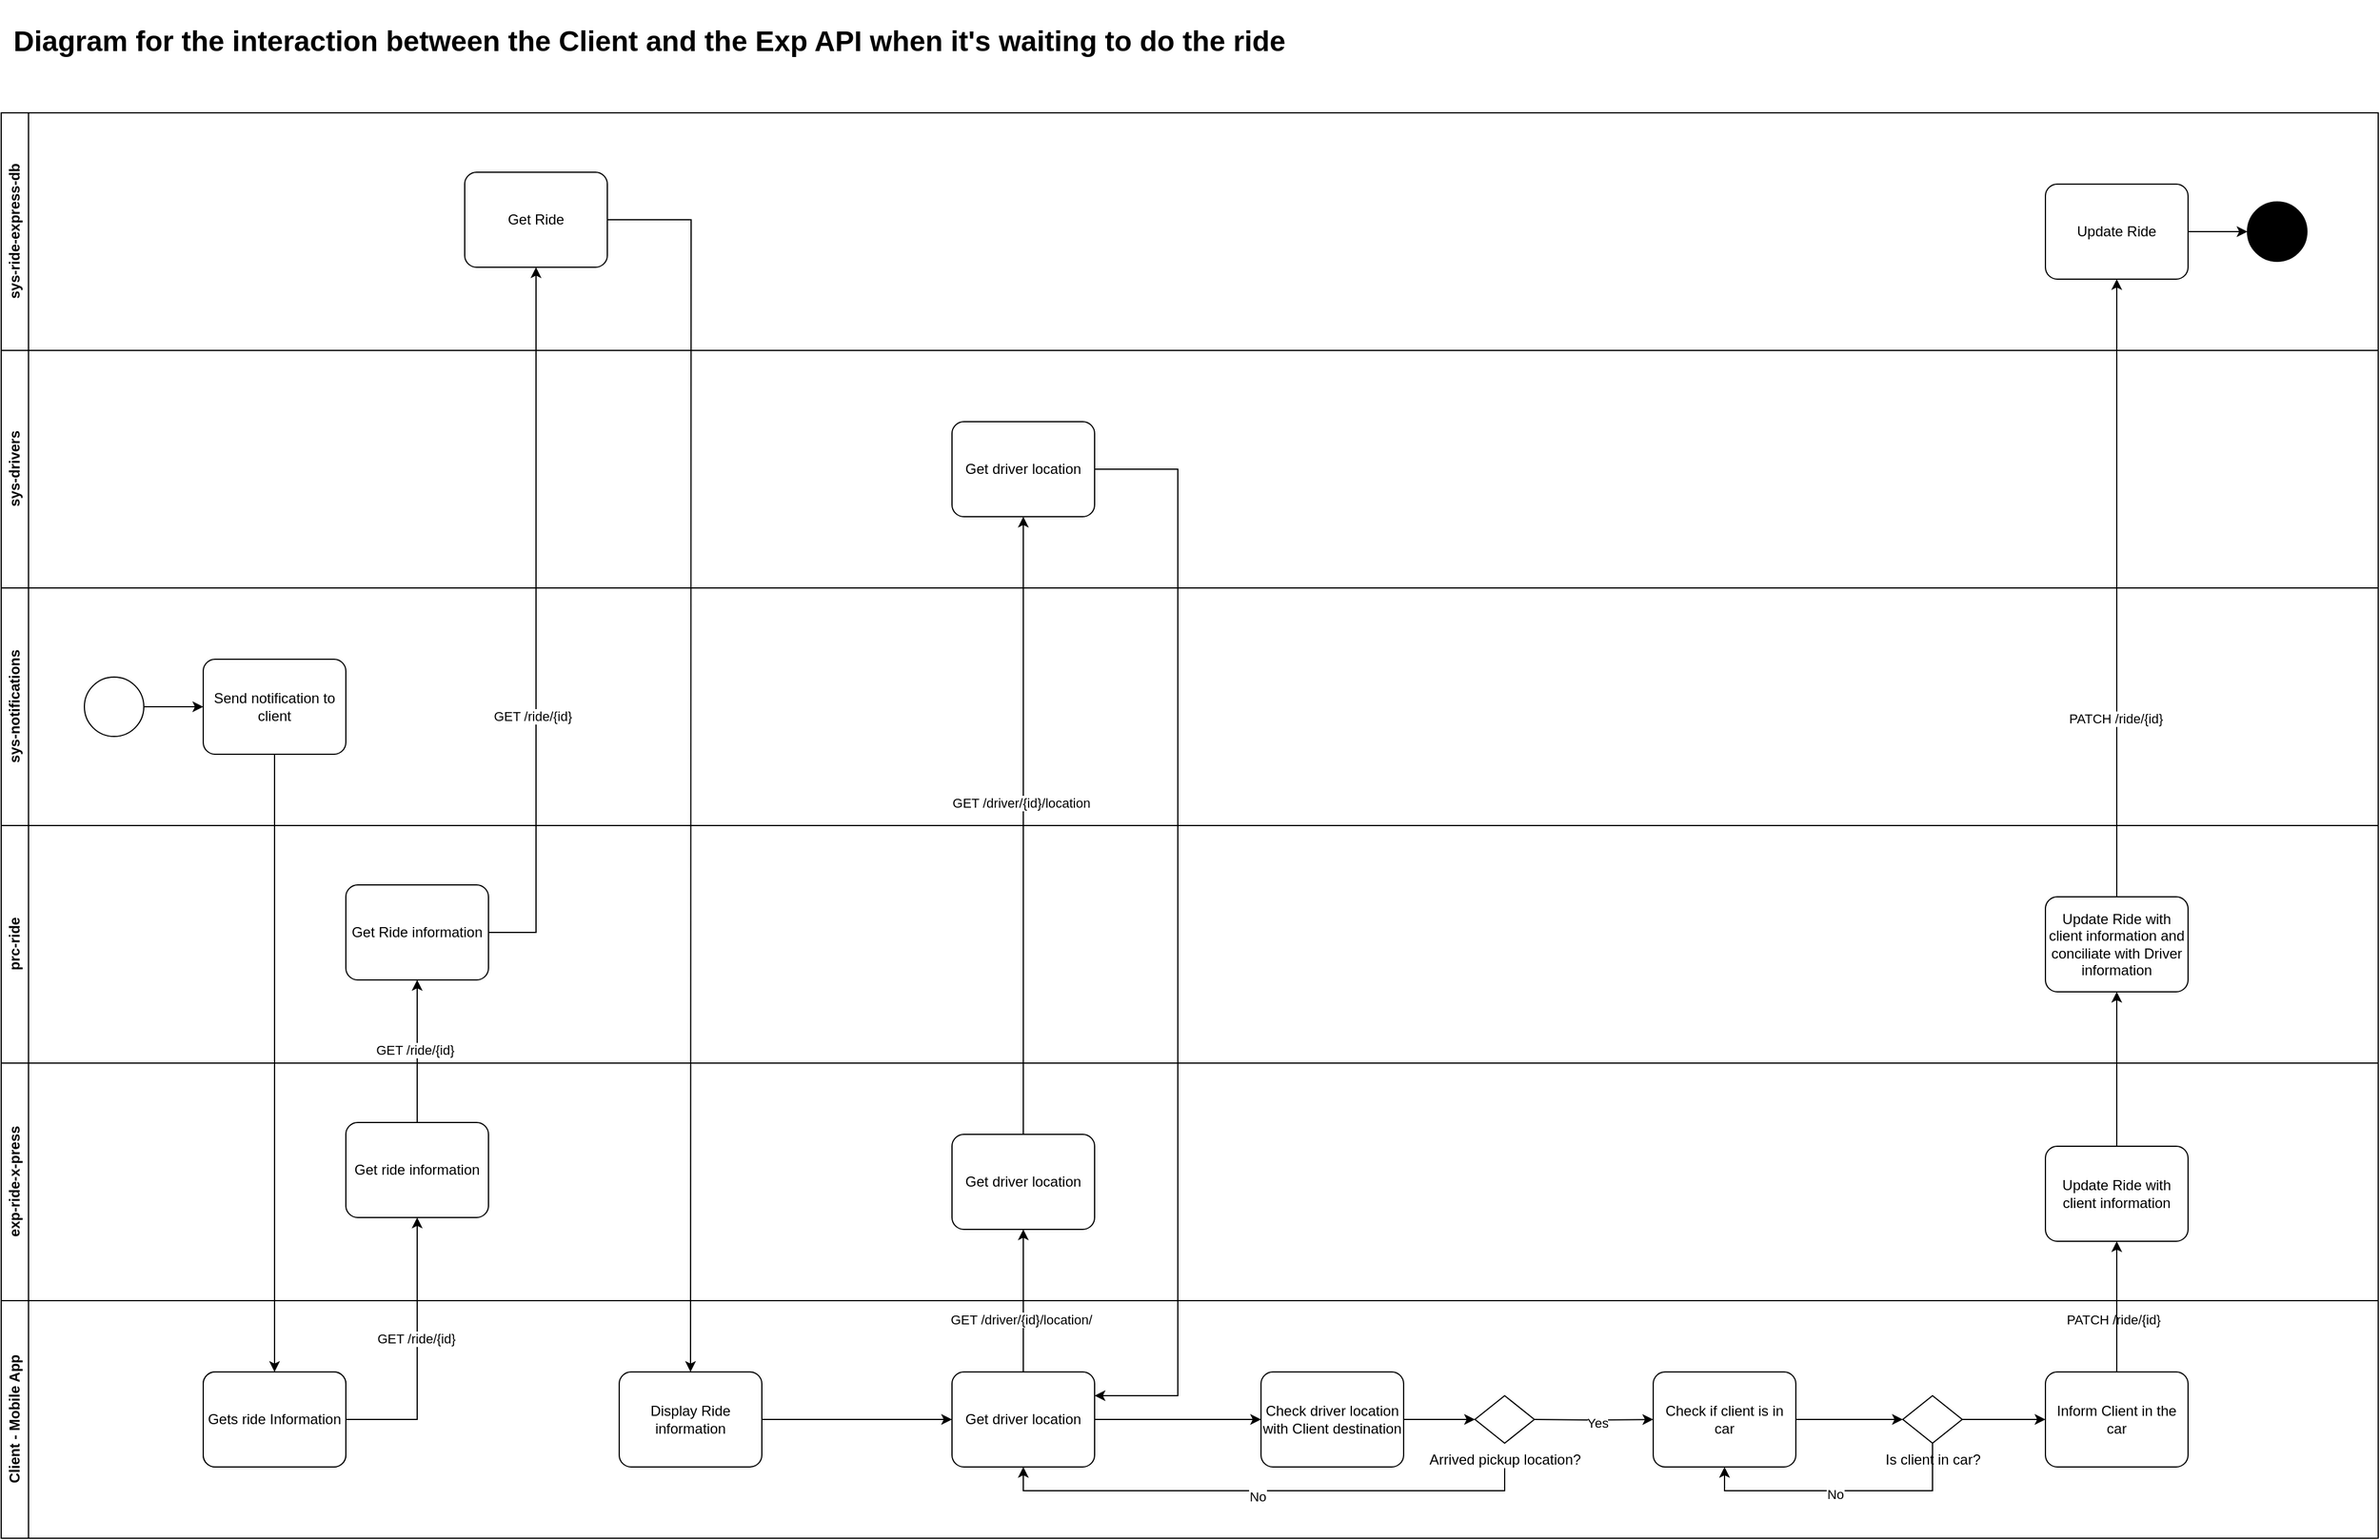 <mxfile version="22.0.3" type="device">
  <diagram name="Drill down Client and the Exp API when it&#39;s waiting to do the ride" id="yIVAFQCSum2osdcq73iJ">
    <mxGraphModel dx="1670" dy="1771" grid="1" gridSize="10" guides="1" tooltips="1" connect="1" arrows="1" fold="1" page="1" pageScale="1" pageWidth="1100" pageHeight="850" math="0" shadow="0">
      <root>
        <mxCell id="JH1rLwDBVYweKkS2PqFb-0" />
        <mxCell id="JH1rLwDBVYweKkS2PqFb-1" parent="JH1rLwDBVYweKkS2PqFb-0" />
        <mxCell id="JH1rLwDBVYweKkS2PqFb-2" value="exp-ride-x-press" style="swimlane;horizontal=0;whiteSpace=wrap;html=1;" parent="JH1rLwDBVYweKkS2PqFb-1" vertex="1">
          <mxGeometry y="45" width="2000" height="200" as="geometry" />
        </mxCell>
        <mxCell id="JH1rLwDBVYweKkS2PqFb-5" value="Client - Mobile App" style="swimlane;horizontal=0;whiteSpace=wrap;html=1;" parent="JH1rLwDBVYweKkS2PqFb-1" vertex="1">
          <mxGeometry y="245" width="2000" height="200" as="geometry" />
        </mxCell>
        <mxCell id="JH1rLwDBVYweKkS2PqFb-11" value="Get Client Geo location" style="points=[[0.25,0,0],[0.5,0,0],[0.75,0,0],[1,0.25,0],[1,0.5,0],[1,0.75,0],[0.75,1,0],[0.5,1,0],[0.25,1,0],[0,0.75,0],[0,0.5,0],[0,0.25,0]];shape=mxgraph.bpmn.task;whiteSpace=wrap;rectStyle=rounded;size=10;html=1;container=1;expand=0;collapsible=0;taskMarker=abstract;" parent="JH1rLwDBVYweKkS2PqFb-5" vertex="1">
          <mxGeometry x="170" y="60" width="120" height="80" as="geometry" />
        </mxCell>
        <mxCell id="3RJ_jzoHxxyydn7t_Ovb-1" value="Display Ride information" style="points=[[0.25,0,0],[0.5,0,0],[0.75,0,0],[1,0.25,0],[1,0.5,0],[1,0.75,0],[0.75,1,0],[0.5,1,0],[0.25,1,0],[0,0.75,0],[0,0.5,0],[0,0.25,0]];shape=mxgraph.bpmn.task;whiteSpace=wrap;rectStyle=rounded;size=10;html=1;container=1;expand=0;collapsible=0;taskMarker=abstract;" parent="JH1rLwDBVYweKkS2PqFb-5" vertex="1">
          <mxGeometry x="520" y="60" width="120" height="80" as="geometry" />
        </mxCell>
        <mxCell id="sCGjl2i0q2fNRNabJfUA-9" style="edgeStyle=orthogonalEdgeStyle;rounded=0;orthogonalLoop=1;jettySize=auto;html=1;entryX=0.5;entryY=1;entryDx=0;entryDy=0;entryPerimeter=0;" parent="JH1rLwDBVYweKkS2PqFb-5" target="3RJ_jzoHxxyydn7t_Ovb-5" edge="1">
          <mxGeometry relative="1" as="geometry">
            <mxPoint x="1265" y="140" as="sourcePoint" />
            <mxPoint x="860" y="160" as="targetPoint" />
            <Array as="points">
              <mxPoint x="1265" y="160" />
              <mxPoint x="860" y="160" />
            </Array>
          </mxGeometry>
        </mxCell>
        <mxCell id="sCGjl2i0q2fNRNabJfUA-10" value="No" style="edgeLabel;html=1;align=center;verticalAlign=middle;resizable=0;points=[];" parent="sCGjl2i0q2fNRNabJfUA-9" vertex="1" connectable="0">
          <mxGeometry x="0.024" y="5" relative="1" as="geometry">
            <mxPoint as="offset" />
          </mxGeometry>
        </mxCell>
        <mxCell id="JH1rLwDBVYweKkS2PqFb-24" value="prc-ride" style="swimlane;horizontal=0;whiteSpace=wrap;html=1;" parent="JH1rLwDBVYweKkS2PqFb-1" vertex="1">
          <mxGeometry y="-155" width="2000" height="200" as="geometry" />
        </mxCell>
        <mxCell id="JH1rLwDBVYweKkS2PqFb-44" value="sys-notifications" style="swimlane;horizontal=0;whiteSpace=wrap;html=1;" parent="JH1rLwDBVYweKkS2PqFb-1" vertex="1">
          <mxGeometry y="-355" width="2000" height="200" as="geometry" />
        </mxCell>
        <mxCell id="IdD98tMXuZtj2Klf-PkY-0" value="Send notification to client" style="points=[[0.25,0,0],[0.5,0,0],[0.75,0,0],[1,0.25,0],[1,0.5,0],[1,0.75,0],[0.75,1,0],[0.5,1,0],[0.25,1,0],[0,0.75,0],[0,0.5,0],[0,0.25,0]];shape=mxgraph.bpmn.task;whiteSpace=wrap;rectStyle=rounded;size=10;html=1;container=1;expand=0;collapsible=0;taskMarker=abstract;" parent="JH1rLwDBVYweKkS2PqFb-44" vertex="1">
          <mxGeometry x="170" y="60" width="120" height="80" as="geometry" />
        </mxCell>
        <mxCell id="IdD98tMXuZtj2Klf-PkY-1" value="" style="points=[[0.145,0.145,0],[0.5,0,0],[0.855,0.145,0],[1,0.5,0],[0.855,0.855,0],[0.5,1,0],[0.145,0.855,0],[0,0.5,0]];shape=mxgraph.bpmn.event;html=1;verticalLabelPosition=bottom;labelBackgroundColor=#ffffff;verticalAlign=top;align=center;perimeter=ellipsePerimeter;outlineConnect=0;aspect=fixed;outline=standard;symbol=general;" parent="JH1rLwDBVYweKkS2PqFb-44" vertex="1">
          <mxGeometry x="70" y="75" width="50" height="50" as="geometry" />
        </mxCell>
        <mxCell id="IdD98tMXuZtj2Klf-PkY-2" style="edgeStyle=orthogonalEdgeStyle;rounded=0;orthogonalLoop=1;jettySize=auto;html=1;entryX=0;entryY=0.5;entryDx=0;entryDy=0;entryPerimeter=0;" parent="JH1rLwDBVYweKkS2PqFb-44" source="IdD98tMXuZtj2Klf-PkY-1" target="IdD98tMXuZtj2Klf-PkY-0" edge="1">
          <mxGeometry relative="1" as="geometry" />
        </mxCell>
        <mxCell id="JH1rLwDBVYweKkS2PqFb-49" style="edgeStyle=orthogonalEdgeStyle;rounded=0;orthogonalLoop=1;jettySize=auto;html=1;" parent="JH1rLwDBVYweKkS2PqFb-1" edge="1">
          <mxGeometry relative="1" as="geometry">
            <mxPoint x="1950" y="-50" as="sourcePoint" />
            <Array as="points">
              <mxPoint x="1950" y="-410" />
            </Array>
          </mxGeometry>
        </mxCell>
        <mxCell id="JH1rLwDBVYweKkS2PqFb-54" value="sys-ride-express-db" style="swimlane;horizontal=0;whiteSpace=wrap;html=1;" parent="JH1rLwDBVYweKkS2PqFb-1" vertex="1">
          <mxGeometry y="-755" width="2000" height="200" as="geometry" />
        </mxCell>
        <mxCell id="4UbX55ZBm526S6G_ua0Q-4" value="Get Ride" style="points=[[0.25,0,0],[0.5,0,0],[0.75,0,0],[1,0.25,0],[1,0.5,0],[1,0.75,0],[0.75,1,0],[0.5,1,0],[0.25,1,0],[0,0.75,0],[0,0.5,0],[0,0.25,0]];shape=mxgraph.bpmn.task;whiteSpace=wrap;rectStyle=rounded;size=10;html=1;container=1;expand=0;collapsible=0;taskMarker=abstract;" parent="JH1rLwDBVYweKkS2PqFb-54" vertex="1">
          <mxGeometry x="390" y="50" width="120" height="80" as="geometry" />
        </mxCell>
        <mxCell id="0JVOviMgSdWLr8YbXQJn-2" value="Update Ride" style="points=[[0.25,0,0],[0.5,0,0],[0.75,0,0],[1,0.25,0],[1,0.5,0],[1,0.75,0],[0.75,1,0],[0.5,1,0],[0.25,1,0],[0,0.75,0],[0,0.5,0],[0,0.25,0]];shape=mxgraph.bpmn.task;whiteSpace=wrap;rectStyle=rounded;size=10;html=1;container=1;expand=0;collapsible=0;taskMarker=abstract;" parent="JH1rLwDBVYweKkS2PqFb-54" vertex="1">
          <mxGeometry x="1720" y="60" width="120" height="80" as="geometry" />
        </mxCell>
        <mxCell id="0JVOviMgSdWLr8YbXQJn-3" value="" style="ellipse;whiteSpace=wrap;html=1;aspect=fixed;fillColor=#000000;" parent="JH1rLwDBVYweKkS2PqFb-54" vertex="1">
          <mxGeometry x="1890" y="75" width="50" height="50" as="geometry" />
        </mxCell>
        <mxCell id="0JVOviMgSdWLr8YbXQJn-4" style="edgeStyle=orthogonalEdgeStyle;rounded=0;orthogonalLoop=1;jettySize=auto;html=1;" parent="JH1rLwDBVYweKkS2PqFb-54" source="0JVOviMgSdWLr8YbXQJn-2" target="0JVOviMgSdWLr8YbXQJn-3" edge="1">
          <mxGeometry relative="1" as="geometry" />
        </mxCell>
        <mxCell id="4UbX55ZBm526S6G_ua0Q-0" value="Get ride information" style="points=[[0.25,0,0],[0.5,0,0],[0.75,0,0],[1,0.25,0],[1,0.5,0],[1,0.75,0],[0.75,1,0],[0.5,1,0],[0.25,1,0],[0,0.75,0],[0,0.5,0],[0,0.25,0]];shape=mxgraph.bpmn.task;whiteSpace=wrap;rectStyle=rounded;size=10;html=1;container=1;expand=0;collapsible=0;taskMarker=abstract;" parent="JH1rLwDBVYweKkS2PqFb-1" vertex="1">
          <mxGeometry x="290" y="95" width="120" height="80" as="geometry" />
        </mxCell>
        <mxCell id="4UbX55ZBm526S6G_ua0Q-1" value="Gets ride Information" style="points=[[0.25,0,0],[0.5,0,0],[0.75,0,0],[1,0.25,0],[1,0.5,0],[1,0.75,0],[0.75,1,0],[0.5,1,0],[0.25,1,0],[0,0.75,0],[0,0.5,0],[0,0.25,0]];shape=mxgraph.bpmn.task;whiteSpace=wrap;rectStyle=rounded;size=10;html=1;container=1;expand=0;collapsible=0;taskMarker=abstract;" parent="JH1rLwDBVYweKkS2PqFb-1" vertex="1">
          <mxGeometry x="170" y="305" width="120" height="80" as="geometry" />
        </mxCell>
        <mxCell id="4UbX55ZBm526S6G_ua0Q-2" value="Get Ride information" style="points=[[0.25,0,0],[0.5,0,0],[0.75,0,0],[1,0.25,0],[1,0.5,0],[1,0.75,0],[0.75,1,0],[0.5,1,0],[0.25,1,0],[0,0.75,0],[0,0.5,0],[0,0.25,0]];shape=mxgraph.bpmn.task;whiteSpace=wrap;rectStyle=rounded;size=10;html=1;container=1;expand=0;collapsible=0;taskMarker=abstract;" parent="JH1rLwDBVYweKkS2PqFb-1" vertex="1">
          <mxGeometry x="290" y="-105" width="120" height="80" as="geometry" />
        </mxCell>
        <mxCell id="4UbX55ZBm526S6G_ua0Q-5" style="edgeStyle=orthogonalEdgeStyle;rounded=0;orthogonalLoop=1;jettySize=auto;html=1;exitX=1;exitY=0.5;exitDx=0;exitDy=0;exitPerimeter=0;" parent="JH1rLwDBVYweKkS2PqFb-1" source="4UbX55ZBm526S6G_ua0Q-2" target="4UbX55ZBm526S6G_ua0Q-4" edge="1">
          <mxGeometry relative="1" as="geometry">
            <mxPoint x="890" y="-105" as="sourcePoint" />
          </mxGeometry>
        </mxCell>
        <mxCell id="4UbX55ZBm526S6G_ua0Q-6" value="GET /ride/{id}" style="edgeLabel;html=1;align=center;verticalAlign=middle;resizable=0;points=[];" parent="4UbX55ZBm526S6G_ua0Q-5" vertex="1" connectable="0">
          <mxGeometry x="-0.258" y="3" relative="1" as="geometry">
            <mxPoint as="offset" />
          </mxGeometry>
        </mxCell>
        <mxCell id="4UbX55ZBm526S6G_ua0Q-7" style="edgeStyle=orthogonalEdgeStyle;rounded=0;orthogonalLoop=1;jettySize=auto;html=1;entryX=0.5;entryY=0;entryDx=0;entryDy=0;entryPerimeter=0;" parent="JH1rLwDBVYweKkS2PqFb-1" source="4UbX55ZBm526S6G_ua0Q-4" edge="1">
          <mxGeometry relative="1" as="geometry">
            <mxPoint x="580" y="305" as="targetPoint" />
          </mxGeometry>
        </mxCell>
        <mxCell id="4UbX55ZBm526S6G_ua0Q-10" style="edgeStyle=orthogonalEdgeStyle;rounded=0;orthogonalLoop=1;jettySize=auto;html=1;" parent="JH1rLwDBVYweKkS2PqFb-1" source="4UbX55ZBm526S6G_ua0Q-1" edge="1">
          <mxGeometry relative="1" as="geometry">
            <mxPoint x="350" y="175" as="targetPoint" />
            <Array as="points">
              <mxPoint x="350" y="345" />
            </Array>
          </mxGeometry>
        </mxCell>
        <mxCell id="4UbX55ZBm526S6G_ua0Q-11" value="GET /ride/{id}" style="edgeLabel;html=1;align=center;verticalAlign=middle;resizable=0;points=[];" parent="4UbX55ZBm526S6G_ua0Q-10" vertex="1" connectable="0">
          <mxGeometry x="0.113" y="1" relative="1" as="geometry">
            <mxPoint as="offset" />
          </mxGeometry>
        </mxCell>
        <mxCell id="4UbX55ZBm526S6G_ua0Q-12" value="" style="edgeStyle=orthogonalEdgeStyle;rounded=0;orthogonalLoop=1;jettySize=auto;html=1;" parent="JH1rLwDBVYweKkS2PqFb-1" source="4UbX55ZBm526S6G_ua0Q-0" target="4UbX55ZBm526S6G_ua0Q-2" edge="1">
          <mxGeometry relative="1" as="geometry" />
        </mxCell>
        <mxCell id="4UbX55ZBm526S6G_ua0Q-13" value="GET /ride/{id}" style="edgeLabel;html=1;align=center;verticalAlign=middle;resizable=0;points=[];" parent="4UbX55ZBm526S6G_ua0Q-12" vertex="1" connectable="0">
          <mxGeometry x="0.013" y="2" relative="1" as="geometry">
            <mxPoint as="offset" />
          </mxGeometry>
        </mxCell>
        <mxCell id="4UbX55ZBm526S6G_ua0Q-14" style="edgeStyle=orthogonalEdgeStyle;rounded=0;orthogonalLoop=1;jettySize=auto;html=1;" parent="JH1rLwDBVYweKkS2PqFb-1" source="IdD98tMXuZtj2Klf-PkY-0" target="4UbX55ZBm526S6G_ua0Q-1" edge="1">
          <mxGeometry relative="1" as="geometry" />
        </mxCell>
        <mxCell id="3RJ_jzoHxxyydn7t_Ovb-0" value="Get driver location" style="points=[[0.25,0,0],[0.5,0,0],[0.75,0,0],[1,0.25,0],[1,0.5,0],[1,0.75,0],[0.75,1,0],[0.5,1,0],[0.25,1,0],[0,0.75,0],[0,0.5,0],[0,0.25,0]];shape=mxgraph.bpmn.task;whiteSpace=wrap;rectStyle=rounded;size=10;html=1;container=1;expand=0;collapsible=0;taskMarker=abstract;" parent="JH1rLwDBVYweKkS2PqFb-1" vertex="1">
          <mxGeometry x="800" y="105" width="120" height="80" as="geometry" />
        </mxCell>
        <mxCell id="3RJ_jzoHxxyydn7t_Ovb-3" value="" style="edgeStyle=orthogonalEdgeStyle;rounded=0;orthogonalLoop=1;jettySize=auto;html=1;" parent="JH1rLwDBVYweKkS2PqFb-1" source="3RJ_jzoHxxyydn7t_Ovb-1" target="3RJ_jzoHxxyydn7t_Ovb-5" edge="1">
          <mxGeometry relative="1" as="geometry">
            <mxPoint x="700" y="345" as="sourcePoint" />
            <mxPoint x="1170" y="-35" as="targetPoint" />
          </mxGeometry>
        </mxCell>
        <mxCell id="3RJ_jzoHxxyydn7t_Ovb-4" value="" style="edgeStyle=orthogonalEdgeStyle;rounded=0;orthogonalLoop=1;jettySize=auto;html=1;" parent="JH1rLwDBVYweKkS2PqFb-1" source="3RJ_jzoHxxyydn7t_Ovb-5" edge="1">
          <mxGeometry relative="1" as="geometry">
            <mxPoint x="1060" y="345" as="targetPoint" />
          </mxGeometry>
        </mxCell>
        <mxCell id="3RJ_jzoHxxyydn7t_Ovb-5" value="Get driver location" style="points=[[0.25,0,0],[0.5,0,0],[0.75,0,0],[1,0.25,0],[1,0.5,0],[1,0.75,0],[0.75,1,0],[0.5,1,0],[0.25,1,0],[0,0.75,0],[0,0.5,0],[0,0.25,0]];shape=mxgraph.bpmn.task;whiteSpace=wrap;rectStyle=rounded;size=10;html=1;container=1;expand=0;collapsible=0;taskMarker=abstract;" parent="JH1rLwDBVYweKkS2PqFb-1" vertex="1">
          <mxGeometry x="800" y="305" width="120" height="80" as="geometry" />
        </mxCell>
        <mxCell id="3RJ_jzoHxxyydn7t_Ovb-6" style="edgeStyle=orthogonalEdgeStyle;rounded=0;orthogonalLoop=1;jettySize=auto;html=1;entryX=0.5;entryY=1;entryDx=0;entryDy=0;entryPerimeter=0;" parent="JH1rLwDBVYweKkS2PqFb-1" source="3RJ_jzoHxxyydn7t_Ovb-5" target="3RJ_jzoHxxyydn7t_Ovb-0" edge="1">
          <mxGeometry relative="1" as="geometry" />
        </mxCell>
        <mxCell id="3RJ_jzoHxxyydn7t_Ovb-7" value="GET /driver/{id}/location/" style="edgeLabel;html=1;align=center;verticalAlign=middle;resizable=0;points=[];" parent="3RJ_jzoHxxyydn7t_Ovb-6" vertex="1" connectable="0">
          <mxGeometry x="-0.267" y="2" relative="1" as="geometry">
            <mxPoint as="offset" />
          </mxGeometry>
        </mxCell>
        <mxCell id="3RJ_jzoHxxyydn7t_Ovb-8" style="edgeStyle=orthogonalEdgeStyle;rounded=0;orthogonalLoop=1;jettySize=auto;html=1;" parent="JH1rLwDBVYweKkS2PqFb-1" source="3RJ_jzoHxxyydn7t_Ovb-0" target="3RJ_jzoHxxyydn7t_Ovb-2" edge="1">
          <mxGeometry relative="1" as="geometry" />
        </mxCell>
        <mxCell id="3RJ_jzoHxxyydn7t_Ovb-9" value="GET /driver/{id}/location" style="edgeLabel;html=1;align=center;verticalAlign=middle;resizable=0;points=[];" parent="3RJ_jzoHxxyydn7t_Ovb-8" vertex="1" connectable="0">
          <mxGeometry x="0.073" y="2" relative="1" as="geometry">
            <mxPoint as="offset" />
          </mxGeometry>
        </mxCell>
        <mxCell id="3RJ_jzoHxxyydn7t_Ovb-10" style="edgeStyle=orthogonalEdgeStyle;rounded=0;orthogonalLoop=1;jettySize=auto;html=1;" parent="JH1rLwDBVYweKkS2PqFb-1" source="3RJ_jzoHxxyydn7t_Ovb-2" edge="1">
          <mxGeometry relative="1" as="geometry">
            <mxPoint x="920" y="325" as="targetPoint" />
            <Array as="points">
              <mxPoint x="990" y="-455" />
              <mxPoint x="990" y="325" />
            </Array>
          </mxGeometry>
        </mxCell>
        <mxCell id="8BYv1YqAckUxIusHopPF-0" style="edgeStyle=orthogonalEdgeStyle;rounded=0;orthogonalLoop=1;jettySize=auto;html=1;" parent="JH1rLwDBVYweKkS2PqFb-1" source="8BYv1YqAckUxIusHopPF-1" target="8BYv1YqAckUxIusHopPF-2" edge="1">
          <mxGeometry relative="1" as="geometry" />
        </mxCell>
        <mxCell id="8BYv1YqAckUxIusHopPF-1" value="Check driver location with Client destination" style="points=[[0.25,0,0],[0.5,0,0],[0.75,0,0],[1,0.25,0],[1,0.5,0],[1,0.75,0],[0.75,1,0],[0.5,1,0],[0.25,1,0],[0,0.75,0],[0,0.5,0],[0,0.25,0]];shape=mxgraph.bpmn.task;whiteSpace=wrap;rectStyle=rounded;size=10;html=1;container=1;expand=0;collapsible=0;taskMarker=abstract;" parent="JH1rLwDBVYweKkS2PqFb-1" vertex="1">
          <mxGeometry x="1060" y="305" width="120" height="80" as="geometry" />
        </mxCell>
        <mxCell id="8BYv1YqAckUxIusHopPF-2" value="Arrived pickup location?" style="points=[[0.25,0.25,0],[0.5,0,0],[0.75,0.25,0],[1,0.5,0],[0.75,0.75,0],[0.5,1,0],[0.25,0.75,0],[0,0.5,0]];shape=mxgraph.bpmn.gateway2;html=1;verticalLabelPosition=bottom;labelBackgroundColor=#ffffff;verticalAlign=top;align=center;perimeter=rhombusPerimeter;outlineConnect=0;outline=none;symbol=none;" parent="JH1rLwDBVYweKkS2PqFb-1" vertex="1">
          <mxGeometry x="1240" y="325" width="50" height="40" as="geometry" />
        </mxCell>
        <mxCell id="sCGjl2i0q2fNRNabJfUA-0" value="Check if client is in car" style="points=[[0.25,0,0],[0.5,0,0],[0.75,0,0],[1,0.25,0],[1,0.5,0],[1,0.75,0],[0.75,1,0],[0.5,1,0],[0.25,1,0],[0,0.75,0],[0,0.5,0],[0,0.25,0]];shape=mxgraph.bpmn.task;whiteSpace=wrap;rectStyle=rounded;size=10;html=1;container=1;expand=0;collapsible=0;taskMarker=abstract;" parent="JH1rLwDBVYweKkS2PqFb-1" vertex="1">
          <mxGeometry x="1390" y="305" width="120" height="80" as="geometry" />
        </mxCell>
        <mxCell id="sCGjl2i0q2fNRNabJfUA-1" style="edgeStyle=orthogonalEdgeStyle;rounded=0;orthogonalLoop=1;jettySize=auto;html=1;entryX=0;entryY=0.5;entryDx=0;entryDy=0;entryPerimeter=0;" parent="JH1rLwDBVYweKkS2PqFb-1" target="sCGjl2i0q2fNRNabJfUA-0" edge="1">
          <mxGeometry relative="1" as="geometry">
            <mxPoint x="1290" y="345" as="sourcePoint" />
          </mxGeometry>
        </mxCell>
        <mxCell id="sCGjl2i0q2fNRNabJfUA-2" value="Yes" style="edgeLabel;html=1;align=center;verticalAlign=middle;resizable=0;points=[];" parent="sCGjl2i0q2fNRNabJfUA-1" vertex="1" connectable="0">
          <mxGeometry x="0.05" y="-3" relative="1" as="geometry">
            <mxPoint as="offset" />
          </mxGeometry>
        </mxCell>
        <mxCell id="sCGjl2i0q2fNRNabJfUA-3" style="edgeStyle=orthogonalEdgeStyle;rounded=0;orthogonalLoop=1;jettySize=auto;html=1;" parent="JH1rLwDBVYweKkS2PqFb-1" source="sCGjl2i0q2fNRNabJfUA-4" target="sCGjl2i0q2fNRNabJfUA-8" edge="1">
          <mxGeometry relative="1" as="geometry" />
        </mxCell>
        <mxCell id="sCGjl2i0q2fNRNabJfUA-4" value="Is client in car?" style="points=[[0.25,0.25,0],[0.5,0,0],[0.75,0.25,0],[1,0.5,0],[0.75,0.75,0],[0.5,1,0],[0.25,0.75,0],[0,0.5,0]];shape=mxgraph.bpmn.gateway2;html=1;verticalLabelPosition=bottom;labelBackgroundColor=#ffffff;verticalAlign=top;align=center;perimeter=rhombusPerimeter;outlineConnect=0;outline=none;symbol=none;" parent="JH1rLwDBVYweKkS2PqFb-1" vertex="1">
          <mxGeometry x="1600" y="325" width="50" height="40" as="geometry" />
        </mxCell>
        <mxCell id="sCGjl2i0q2fNRNabJfUA-5" style="edgeStyle=orthogonalEdgeStyle;rounded=0;orthogonalLoop=1;jettySize=auto;html=1;entryX=0;entryY=0.5;entryDx=0;entryDy=0;entryPerimeter=0;" parent="JH1rLwDBVYweKkS2PqFb-1" source="sCGjl2i0q2fNRNabJfUA-0" target="sCGjl2i0q2fNRNabJfUA-4" edge="1">
          <mxGeometry relative="1" as="geometry" />
        </mxCell>
        <mxCell id="sCGjl2i0q2fNRNabJfUA-6" style="edgeStyle=orthogonalEdgeStyle;rounded=0;orthogonalLoop=1;jettySize=auto;html=1;exitX=0.5;exitY=1;exitDx=0;exitDy=0;exitPerimeter=0;entryX=0.5;entryY=1;entryDx=0;entryDy=0;entryPerimeter=0;" parent="JH1rLwDBVYweKkS2PqFb-1" source="sCGjl2i0q2fNRNabJfUA-4" target="sCGjl2i0q2fNRNabJfUA-0" edge="1">
          <mxGeometry relative="1" as="geometry" />
        </mxCell>
        <mxCell id="sCGjl2i0q2fNRNabJfUA-7" value="No" style="edgeLabel;html=1;align=center;verticalAlign=middle;resizable=0;points=[];" parent="sCGjl2i0q2fNRNabJfUA-6" vertex="1" connectable="0">
          <mxGeometry x="0.038" y="3" relative="1" as="geometry">
            <mxPoint as="offset" />
          </mxGeometry>
        </mxCell>
        <mxCell id="sCGjl2i0q2fNRNabJfUA-8" value="Inform Client in the car" style="points=[[0.25,0,0],[0.5,0,0],[0.75,0,0],[1,0.25,0],[1,0.5,0],[1,0.75,0],[0.75,1,0],[0.5,1,0],[0.25,1,0],[0,0.75,0],[0,0.5,0],[0,0.25,0]];shape=mxgraph.bpmn.task;whiteSpace=wrap;rectStyle=rounded;size=10;html=1;container=1;expand=0;collapsible=0;taskMarker=abstract;" parent="JH1rLwDBVYweKkS2PqFb-1" vertex="1">
          <mxGeometry x="1720" y="305" width="120" height="80" as="geometry" />
        </mxCell>
        <mxCell id="0JVOviMgSdWLr8YbXQJn-0" value="Update Ride with client information" style="points=[[0.25,0,0],[0.5,0,0],[0.75,0,0],[1,0.25,0],[1,0.5,0],[1,0.75,0],[0.75,1,0],[0.5,1,0],[0.25,1,0],[0,0.75,0],[0,0.5,0],[0,0.25,0]];shape=mxgraph.bpmn.task;whiteSpace=wrap;rectStyle=rounded;size=10;html=1;container=1;expand=0;collapsible=0;taskMarker=abstract;" parent="JH1rLwDBVYweKkS2PqFb-1" vertex="1">
          <mxGeometry x="1720" y="115" width="120" height="80" as="geometry" />
        </mxCell>
        <mxCell id="0JVOviMgSdWLr8YbXQJn-1" value="Update Ride with client information and conciliate with Driver information" style="points=[[0.25,0,0],[0.5,0,0],[0.75,0,0],[1,0.25,0],[1,0.5,0],[1,0.75,0],[0.75,1,0],[0.5,1,0],[0.25,1,0],[0,0.75,0],[0,0.5,0],[0,0.25,0]];shape=mxgraph.bpmn.task;whiteSpace=wrap;rectStyle=rounded;size=10;html=1;container=1;expand=0;collapsible=0;taskMarker=abstract;" parent="JH1rLwDBVYweKkS2PqFb-1" vertex="1">
          <mxGeometry x="1720" y="-95" width="120" height="80" as="geometry" />
        </mxCell>
        <mxCell id="0JVOviMgSdWLr8YbXQJn-5" value="PATCH /ride/{id}" style="edgeLabel;html=1;align=center;verticalAlign=middle;resizable=0;points=[];" parent="JH1rLwDBVYweKkS2PqFb-1" vertex="1" connectable="0">
          <mxGeometry x="1777" y="261" as="geometry" />
        </mxCell>
        <mxCell id="0JVOviMgSdWLr8YbXQJn-6" style="edgeStyle=orthogonalEdgeStyle;rounded=0;orthogonalLoop=1;jettySize=auto;html=1;entryX=0.5;entryY=1;entryDx=0;entryDy=0;entryPerimeter=0;" parent="JH1rLwDBVYweKkS2PqFb-1" source="0JVOviMgSdWLr8YbXQJn-0" target="0JVOviMgSdWLr8YbXQJn-1" edge="1">
          <mxGeometry relative="1" as="geometry" />
        </mxCell>
        <mxCell id="0JVOviMgSdWLr8YbXQJn-7" style="edgeStyle=orthogonalEdgeStyle;rounded=0;orthogonalLoop=1;jettySize=auto;html=1;entryX=0.5;entryY=1;entryDx=0;entryDy=0;entryPerimeter=0;" parent="JH1rLwDBVYweKkS2PqFb-1" source="0JVOviMgSdWLr8YbXQJn-1" target="0JVOviMgSdWLr8YbXQJn-2" edge="1">
          <mxGeometry relative="1" as="geometry" />
        </mxCell>
        <mxCell id="0JVOviMgSdWLr8YbXQJn-8" value="PATCH /ride/{id}" style="edgeLabel;html=1;align=center;verticalAlign=middle;resizable=0;points=[];" parent="0JVOviMgSdWLr8YbXQJn-7" vertex="1" connectable="0">
          <mxGeometry x="-0.423" y="1" relative="1" as="geometry">
            <mxPoint as="offset" />
          </mxGeometry>
        </mxCell>
        <mxCell id="0JVOviMgSdWLr8YbXQJn-9" style="edgeStyle=orthogonalEdgeStyle;rounded=0;orthogonalLoop=1;jettySize=auto;html=1;entryX=0.5;entryY=1;entryDx=0;entryDy=0;entryPerimeter=0;" parent="JH1rLwDBVYweKkS2PqFb-1" source="sCGjl2i0q2fNRNabJfUA-8" target="0JVOviMgSdWLr8YbXQJn-0" edge="1">
          <mxGeometry relative="1" as="geometry" />
        </mxCell>
        <mxCell id="81Kd43_wfJPXAqpEH8De-0" value="&lt;h1&gt;Diagram for the interaction between the Client and the Exp API when it&#39;s waiting to do the ride&lt;/h1&gt;" style="text;html=1;align=center;verticalAlign=middle;resizable=0;points=[];autosize=1;strokeColor=none;fillColor=none;" parent="JH1rLwDBVYweKkS2PqFb-1" vertex="1">
          <mxGeometry y="-850" width="1090" height="70" as="geometry" />
        </mxCell>
        <mxCell id="NZJf47py4SzXWwfvqDc9-0" value="sys-drivers" style="swimlane;horizontal=0;whiteSpace=wrap;html=1;" parent="JH1rLwDBVYweKkS2PqFb-1" vertex="1">
          <mxGeometry y="-555" width="2000" height="200" as="geometry" />
        </mxCell>
        <mxCell id="3RJ_jzoHxxyydn7t_Ovb-2" value="Get driver location" style="points=[[0.25,0,0],[0.5,0,0],[0.75,0,0],[1,0.25,0],[1,0.5,0],[1,0.75,0],[0.75,1,0],[0.5,1,0],[0.25,1,0],[0,0.75,0],[0,0.5,0],[0,0.25,0]];shape=mxgraph.bpmn.task;whiteSpace=wrap;rectStyle=rounded;size=10;html=1;container=1;expand=0;collapsible=0;taskMarker=abstract;" parent="NZJf47py4SzXWwfvqDc9-0" vertex="1">
          <mxGeometry x="800" y="60" width="120" height="80" as="geometry" />
        </mxCell>
      </root>
    </mxGraphModel>
  </diagram>
</mxfile>
